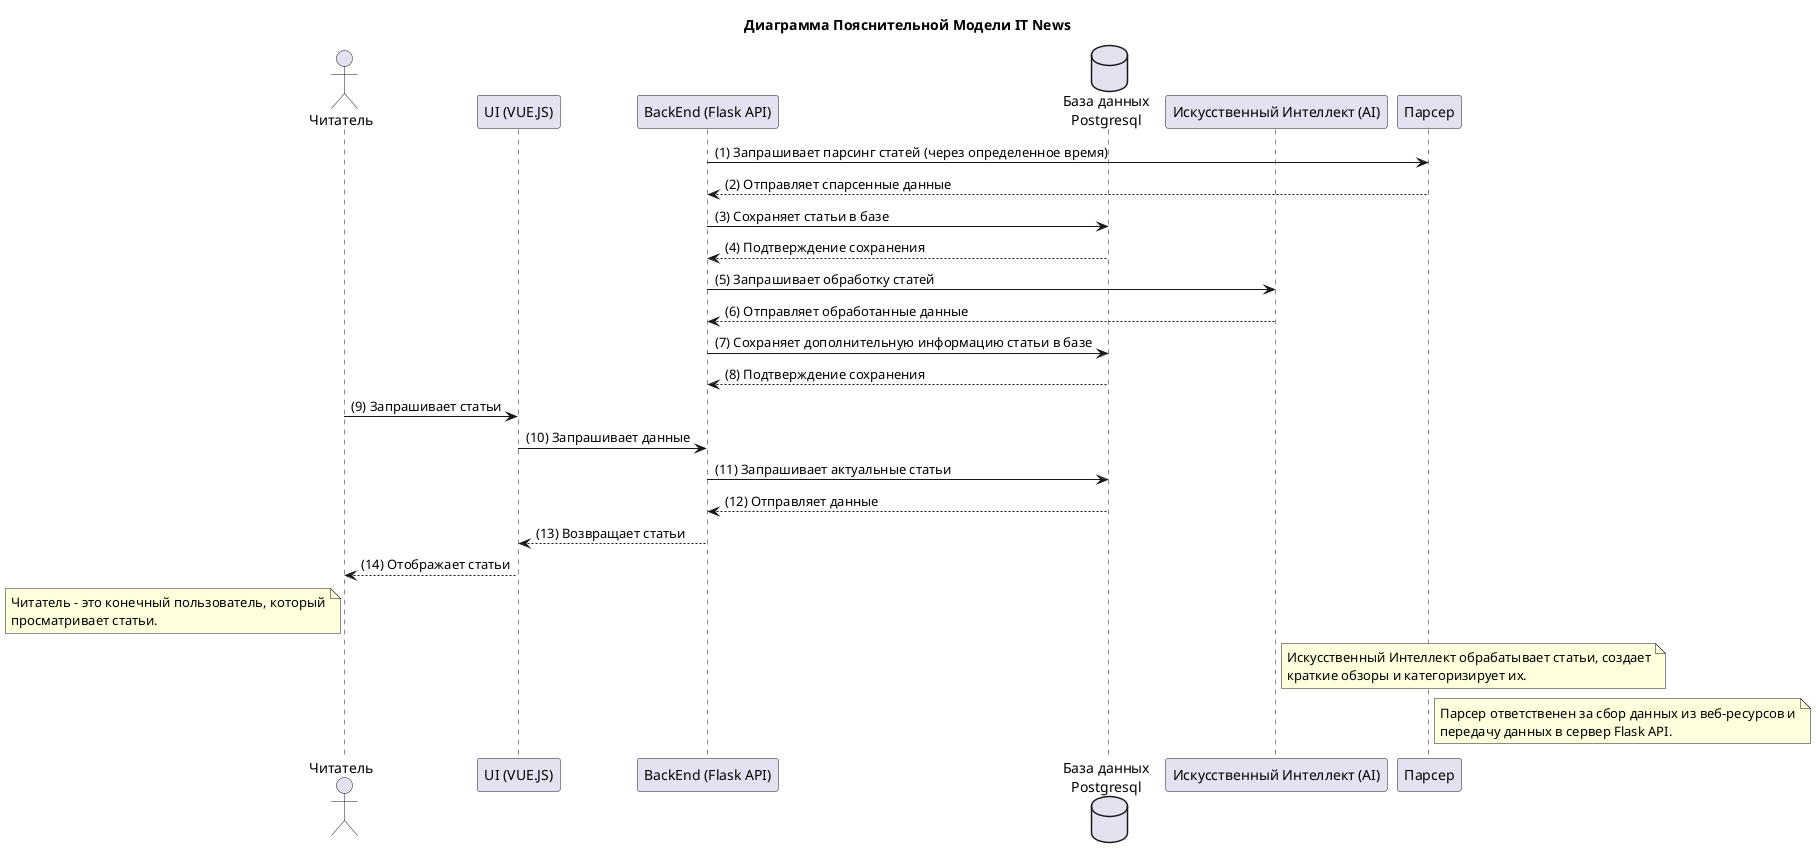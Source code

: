 @startuml
title Диаграмма Пояснительной Модели IT News

actor "Читатель" as Reader
participant "UI (VUE.JS)" as UI
participant "BackEnd (Flask API)" as BackEnd
database "База данных\nPostgresql" as Database
participant "Искусственный Интеллект (AI)" as AI
participant "Парсер" as Parser


BackEnd -> Parser : (1) Запрашивает парсинг статей (через определенное время)
Parser --> BackEnd : (2) Отправляет спарсенные данные
BackEnd -> Database : (3) Сохраняет статьи в базе
Database --> BackEnd : (4) Подтверждение сохранения
BackEnd -> AI : (5) Запрашивает обработку статей
AI --> BackEnd : (6) Отправляет обработанные данные
BackEnd -> Database : (7) Сохраняет дополнительную информацию статьи в базе
Database --> BackEnd : (8) Подтверждение сохранения
Reader -> UI : (9) Запрашивает статьи
UI -> BackEnd : (10) Запрашивает данные
BackEnd -> Database : (11) Запрашивает актуальные статьи
Database --> BackEnd : (12) Отправляет данные
BackEnd --> UI : (13) Возвращает статьи
UI --> Reader : (14) Отображает статьи

note left of Reader
  Читатель - это конечный пользователь, который
  просматривает статьи.
end note

note right of AI
  Искусственный Интеллект обрабатывает статьи, создает
  краткие обзоры и категоризирует их.
end note

note right of Parser
  Парсер ответственен за сбор данных из веб-ресурсов и
  передачу данных в сервер Flask API.
end note

@enduml
